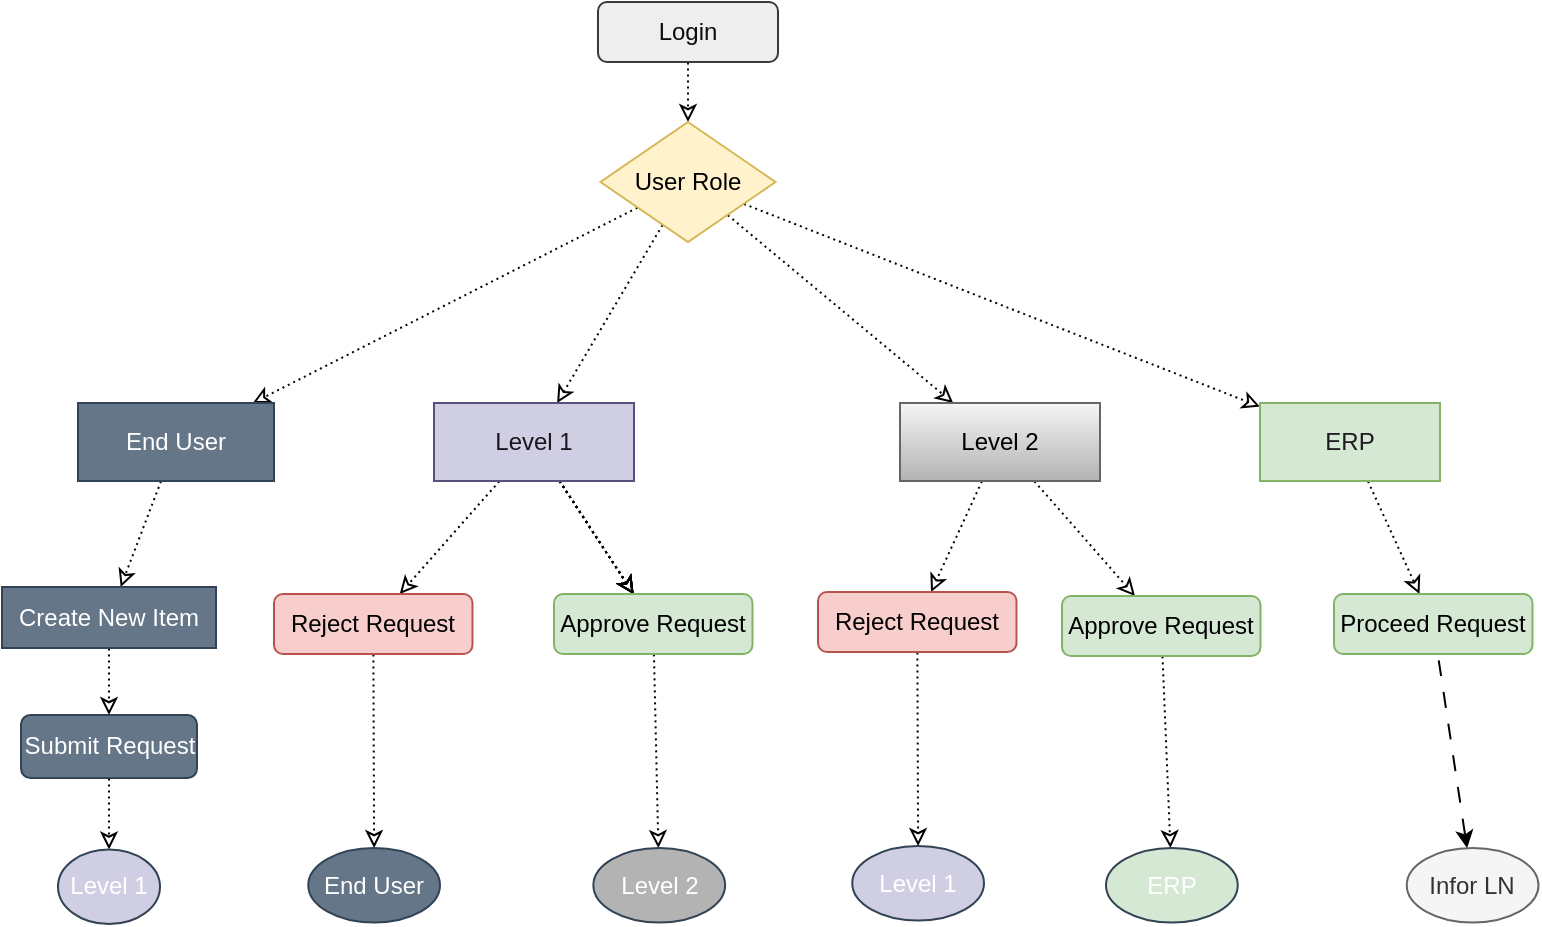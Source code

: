 <mxfile>
    <diagram id="3KQykPnu9is-ewvH_2JD" name="Page-1">
        <mxGraphModel dx="2458" dy="903" grid="1" gridSize="10" guides="1" tooltips="1" connect="1" arrows="1" fold="1" page="0" pageScale="1" pageWidth="1100" pageHeight="850" background="none" math="0" shadow="0">
            <root>
                <mxCell id="0"/>
                <mxCell id="1" parent="0"/>
                <mxCell id="5" value="" style="edgeStyle=none;jumpStyle=sharp;html=1;shadow=0;dashed=1;dashPattern=1 2;startFill=1;endFill=0;flowAnimation=1;" parent="1" source="2" target="3" edge="1">
                    <mxGeometry relative="1" as="geometry"/>
                </mxCell>
                <mxCell id="2" value="Login" style="rounded=1;whiteSpace=wrap;html=1;fillColor=#eeeeee;strokeColor=#36393d;fontColor=#0D0D0D;" parent="1" vertex="1">
                    <mxGeometry x="-119" y="117" width="90" height="30" as="geometry"/>
                </mxCell>
                <mxCell id="7" value="" style="edgeStyle=none;jumpStyle=sharp;html=1;shadow=0;dashed=1;dashPattern=1 2;startFill=1;endFill=0;flowAnimation=1;" parent="1" source="3" target="6" edge="1">
                    <mxGeometry relative="1" as="geometry"/>
                </mxCell>
                <mxCell id="9" value="" style="edgeStyle=none;jumpStyle=sharp;html=1;shadow=0;dashed=1;dashPattern=1 2;startFill=1;endFill=0;flowAnimation=1;" parent="1" source="3" target="8" edge="1">
                    <mxGeometry relative="1" as="geometry"/>
                </mxCell>
                <mxCell id="11" value="" style="edgeStyle=none;jumpStyle=sharp;html=1;shadow=0;dashed=1;dashPattern=1 2;startFill=1;endFill=0;flowAnimation=1;" parent="1" source="3" target="10" edge="1">
                    <mxGeometry relative="1" as="geometry"/>
                </mxCell>
                <mxCell id="13" value="" style="edgeStyle=none;jumpStyle=sharp;html=1;shadow=0;dashed=1;dashPattern=1 2;startFill=1;endFill=0;flowAnimation=1;" parent="1" source="3" target="12" edge="1">
                    <mxGeometry relative="1" as="geometry"/>
                </mxCell>
                <mxCell id="3" value="User Role" style="rhombus;whiteSpace=wrap;html=1;fillColor=#fff2cc;strokeColor=#d6b656;fontColor=#000000;" parent="1" vertex="1">
                    <mxGeometry x="-117.75" y="177" width="87.5" height="60" as="geometry"/>
                </mxCell>
                <mxCell id="19" value="" style="edgeStyle=none;jumpStyle=sharp;html=1;shadow=0;dashed=1;dashPattern=1 2;fontColor=#1e1b22;startFill=1;endFill=0;flowAnimation=1;" parent="1" source="6" target="18" edge="1">
                    <mxGeometry relative="1" as="geometry"/>
                </mxCell>
                <mxCell id="6" value="End User" style="whiteSpace=wrap;html=1;fillColor=#647687;fontColor=#ffffff;strokeColor=#314354;" parent="1" vertex="1">
                    <mxGeometry x="-379" y="317.5" width="98" height="39" as="geometry"/>
                </mxCell>
                <mxCell id="24" value="" style="edgeStyle=none;jumpStyle=sharp;html=1;shadow=0;dashed=1;dashPattern=1 2;fontColor=#1e1b22;startFill=1;endFill=0;" parent="1" source="8" target="23" edge="1">
                    <mxGeometry relative="1" as="geometry"/>
                </mxCell>
                <mxCell id="26" value="" style="edgeStyle=none;jumpStyle=sharp;html=1;shadow=0;dashed=1;dashPattern=1 2;fontColor=#1e1b22;startFill=1;endFill=0;" parent="1" source="8" target="23" edge="1">
                    <mxGeometry relative="1" as="geometry"/>
                </mxCell>
                <mxCell id="27" value="" style="edgeStyle=none;jumpStyle=sharp;html=1;shadow=0;dashed=1;dashPattern=1 2;fontColor=#1e1b22;startFill=1;endFill=0;" parent="1" source="8" target="23" edge="1">
                    <mxGeometry relative="1" as="geometry"/>
                </mxCell>
                <mxCell id="28" value="" style="edgeStyle=none;jumpStyle=sharp;html=1;shadow=0;dashed=1;dashPattern=1 2;fontColor=#1e1b22;startFill=1;endFill=0;" parent="1" source="8" target="23" edge="1">
                    <mxGeometry relative="1" as="geometry"/>
                </mxCell>
                <mxCell id="29" value="" style="edgeStyle=none;jumpStyle=sharp;html=1;shadow=0;dashed=1;dashPattern=1 2;fontColor=#1e1b22;startFill=1;endFill=0;" parent="1" source="8" target="23" edge="1">
                    <mxGeometry relative="1" as="geometry"/>
                </mxCell>
                <mxCell id="30" value="" style="edgeStyle=none;jumpStyle=sharp;html=1;shadow=0;dashed=1;dashPattern=1 2;fontColor=#1e1b22;startFill=1;endFill=0;flowAnimation=1;" parent="1" source="8" target="23" edge="1">
                    <mxGeometry relative="1" as="geometry"/>
                </mxCell>
                <mxCell id="33" value="" style="edgeStyle=none;jumpStyle=sharp;html=1;shadow=0;dashed=1;dashPattern=1 2;fontColor=#1e1b22;startFill=1;endFill=0;flowAnimation=1;" parent="1" source="8" target="31" edge="1">
                    <mxGeometry relative="1" as="geometry"/>
                </mxCell>
                <mxCell id="8" value="Level 1" style="whiteSpace=wrap;html=1;fillColor=#d0cee2;strokeColor=#56517e;fontColor=#1a161f;" parent="1" vertex="1">
                    <mxGeometry x="-201" y="317.5" width="100" height="39" as="geometry"/>
                </mxCell>
                <mxCell id="58" style="edgeStyle=none;jumpStyle=sharp;html=1;shadow=0;dashed=1;dashPattern=1 2;fontColor=#000000;startFill=1;endFill=0;flowAnimation=1;" parent="1" source="10" target="55" edge="1">
                    <mxGeometry relative="1" as="geometry"/>
                </mxCell>
                <mxCell id="59" style="edgeStyle=none;jumpStyle=sharp;html=1;shadow=0;dashed=1;dashPattern=1 2;fontColor=#000000;startFill=1;endFill=0;flowAnimation=1;" parent="1" source="10" target="53" edge="1">
                    <mxGeometry relative="1" as="geometry"/>
                </mxCell>
                <mxCell id="10" value="Level 2" style="whiteSpace=wrap;html=1;fillColor=#f5f5f5;gradientColor=#b3b3b3;strokeColor=#666666;fontColor=#000000;" parent="1" vertex="1">
                    <mxGeometry x="32" y="317.5" width="100" height="39" as="geometry"/>
                </mxCell>
                <mxCell id="63" style="edgeStyle=none;jumpStyle=sharp;html=1;shadow=0;dashed=1;dashPattern=1 2;fontColor=#000000;startFill=1;endFill=0;flowAnimation=1;" parent="1" source="12" target="62" edge="1">
                    <mxGeometry relative="1" as="geometry"/>
                </mxCell>
                <mxCell id="12" value="ERP" style="whiteSpace=wrap;html=1;fillColor=#d5e8d4;strokeColor=#82b366;fontColor=#1e1b22;" parent="1" vertex="1">
                    <mxGeometry x="212" y="317.5" width="90" height="39" as="geometry"/>
                </mxCell>
                <mxCell id="21" value="" style="edgeStyle=none;jumpStyle=sharp;html=1;shadow=0;dashed=1;dashPattern=1 2;fontColor=#1e1b22;startFill=1;endFill=0;flowAnimation=1;" parent="1" source="18" target="20" edge="1">
                    <mxGeometry relative="1" as="geometry"/>
                </mxCell>
                <mxCell id="18" value="Create New Item" style="whiteSpace=wrap;html=1;fillColor=#647687;fontColor=#ffffff;strokeColor=#314354;" parent="1" vertex="1">
                    <mxGeometry x="-417" y="409.5" width="107" height="30.5" as="geometry"/>
                </mxCell>
                <mxCell id="40" value="" style="edgeStyle=none;jumpStyle=sharp;html=1;shadow=0;dashed=1;dashPattern=1 2;fontColor=#000000;startFill=1;endFill=0;flowAnimation=1;" parent="1" source="20" target="39" edge="1">
                    <mxGeometry relative="1" as="geometry"/>
                </mxCell>
                <mxCell id="20" value="Submit Request" style="rounded=1;whiteSpace=wrap;html=1;fillColor=#647687;strokeColor=#314354;fontColor=#ffffff;" parent="1" vertex="1">
                    <mxGeometry x="-407.5" y="473.5" width="88" height="31.5" as="geometry"/>
                </mxCell>
                <mxCell id="51" value="" style="edgeStyle=none;jumpStyle=sharp;html=1;shadow=0;dashed=1;dashPattern=1 2;fontColor=#000000;startFill=1;endFill=0;flowAnimation=1;" parent="1" source="23" target="50" edge="1">
                    <mxGeometry relative="1" as="geometry"/>
                </mxCell>
                <mxCell id="23" value="Approve Request" style="rounded=1;whiteSpace=wrap;html=1;fillColor=#d5e8d4;strokeColor=#82b366;labelBorderColor=none;labelBackgroundColor=none;fontColor=#000000;" parent="1" vertex="1">
                    <mxGeometry x="-141" y="413" width="99.25" height="30" as="geometry"/>
                </mxCell>
                <mxCell id="47" value="" style="edgeStyle=none;jumpStyle=sharp;html=1;shadow=0;dashed=1;dashPattern=1 2;fontColor=#000000;startFill=1;endFill=0;flowAnimation=1;" parent="1" source="31" target="46" edge="1">
                    <mxGeometry relative="1" as="geometry"/>
                </mxCell>
                <mxCell id="31" value="Reject Request" style="rounded=1;whiteSpace=wrap;html=1;fillColor=#f8cecc;strokeColor=#b85450;labelBackgroundColor=none;fontColor=#000000;" parent="1" vertex="1">
                    <mxGeometry x="-281" y="413" width="99.25" height="30" as="geometry"/>
                </mxCell>
                <mxCell id="39" value="Level 1" style="ellipse;whiteSpace=wrap;html=1;fillColor=#D0CEE2;strokeColor=#314354;fontColor=#ffffff;rounded=1;" parent="1" vertex="1">
                    <mxGeometry x="-389" y="540.75" width="51" height="37.25" as="geometry"/>
                </mxCell>
                <mxCell id="46" value="End User" style="ellipse;whiteSpace=wrap;html=1;fillColor=#647687;strokeColor=#314354;fontColor=#ffffff;rounded=1;" parent="1" vertex="1">
                    <mxGeometry x="-263.87" y="540" width="65.87" height="37.25" as="geometry"/>
                </mxCell>
                <mxCell id="50" value="Level 2" style="ellipse;whiteSpace=wrap;html=1;fillColor=#B3B3B3;strokeColor=#314354;fontColor=#ffffff;rounded=1;" parent="1" vertex="1">
                    <mxGeometry x="-121.31" y="540" width="65.87" height="37.25" as="geometry"/>
                </mxCell>
                <mxCell id="52" value="" style="edgeStyle=none;jumpStyle=sharp;html=1;shadow=0;dashed=1;dashPattern=1 2;fontColor=#000000;startFill=1;endFill=0;flowAnimation=1;" parent="1" source="53" target="57" edge="1">
                    <mxGeometry relative="1" as="geometry"/>
                </mxCell>
                <mxCell id="53" value="Approve Request" style="rounded=1;whiteSpace=wrap;html=1;fillColor=#d5e8d4;strokeColor=#82b366;labelBorderColor=none;labelBackgroundColor=none;fontColor=#000000;" parent="1" vertex="1">
                    <mxGeometry x="113" y="414" width="99.25" height="30" as="geometry"/>
                </mxCell>
                <mxCell id="54" value="" style="edgeStyle=none;jumpStyle=sharp;html=1;shadow=0;dashed=1;dashPattern=1 2;fontColor=#000000;startFill=1;endFill=0;flowAnimation=1;" parent="1" source="55" target="56" edge="1">
                    <mxGeometry relative="1" as="geometry"/>
                </mxCell>
                <mxCell id="55" value="Reject Request" style="rounded=1;whiteSpace=wrap;html=1;fillColor=#f8cecc;strokeColor=#b85450;labelBackgroundColor=none;fontColor=#000000;" parent="1" vertex="1">
                    <mxGeometry x="-9" y="412" width="99.25" height="30" as="geometry"/>
                </mxCell>
                <mxCell id="56" value="Level 1" style="ellipse;whiteSpace=wrap;html=1;fillColor=#D0CEE2;strokeColor=#314354;fontColor=#ffffff;rounded=1;" parent="1" vertex="1">
                    <mxGeometry x="8.13" y="539" width="65.87" height="37.25" as="geometry"/>
                </mxCell>
                <mxCell id="57" value="ERP" style="ellipse;whiteSpace=wrap;html=1;fillColor=#D5E8D4;strokeColor=#314354;fontColor=#ffffff;rounded=1;" parent="1" vertex="1">
                    <mxGeometry x="135" y="540" width="65.87" height="37.25" as="geometry"/>
                </mxCell>
                <mxCell id="67" style="edgeStyle=none;html=1;flowAnimation=1;" parent="1" source="62" target="64" edge="1">
                    <mxGeometry relative="1" as="geometry"/>
                </mxCell>
                <mxCell id="62" value="Proceed Request" style="rounded=1;whiteSpace=wrap;html=1;fillColor=#d5e8d4;strokeColor=#82b366;labelBorderColor=none;labelBackgroundColor=none;fontColor=#000000;" parent="1" vertex="1">
                    <mxGeometry x="249" y="413" width="99.25" height="30" as="geometry"/>
                </mxCell>
                <mxCell id="64" value="Infor LN" style="ellipse;whiteSpace=wrap;html=1;fillColor=#f5f5f5;strokeColor=#666666;fontColor=#333333;rounded=1;" parent="1" vertex="1">
                    <mxGeometry x="285.38" y="540" width="65.87" height="37.25" as="geometry"/>
                </mxCell>
            </root>
        </mxGraphModel>
    </diagram>
</mxfile>
